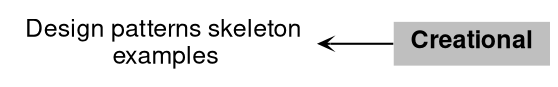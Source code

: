 digraph "Creational"
{
 // LATEX_PDF_SIZE
  bgcolor="transparent";
  edge [fontname="Helvetica,Arial,sans-serif",fontsize=15,labelfontsize=15 arrowhead=open arrowtail=open arrowsize=0.5];
  node [fontname="Helvetica,Arial,sans-serif",fontsize=15,fontsize=12 shape=plaintext];
  rankdir=LR;
  Node1 [label=<<b>Creational</b>>,height=0.2,width=0.4,color="black", fillcolor="grey75", style="filled", fontcolor="black",tooltip="Creational patterns"];
  Node2 [label="Design patterns skeleton\l examples",height=0.2,width=0.4,color="black",URL="$group__DP.html",tooltip="Software design patterns"];
  Node2->Node1 [shape=plaintext, dir="back", style="solid"];
}

